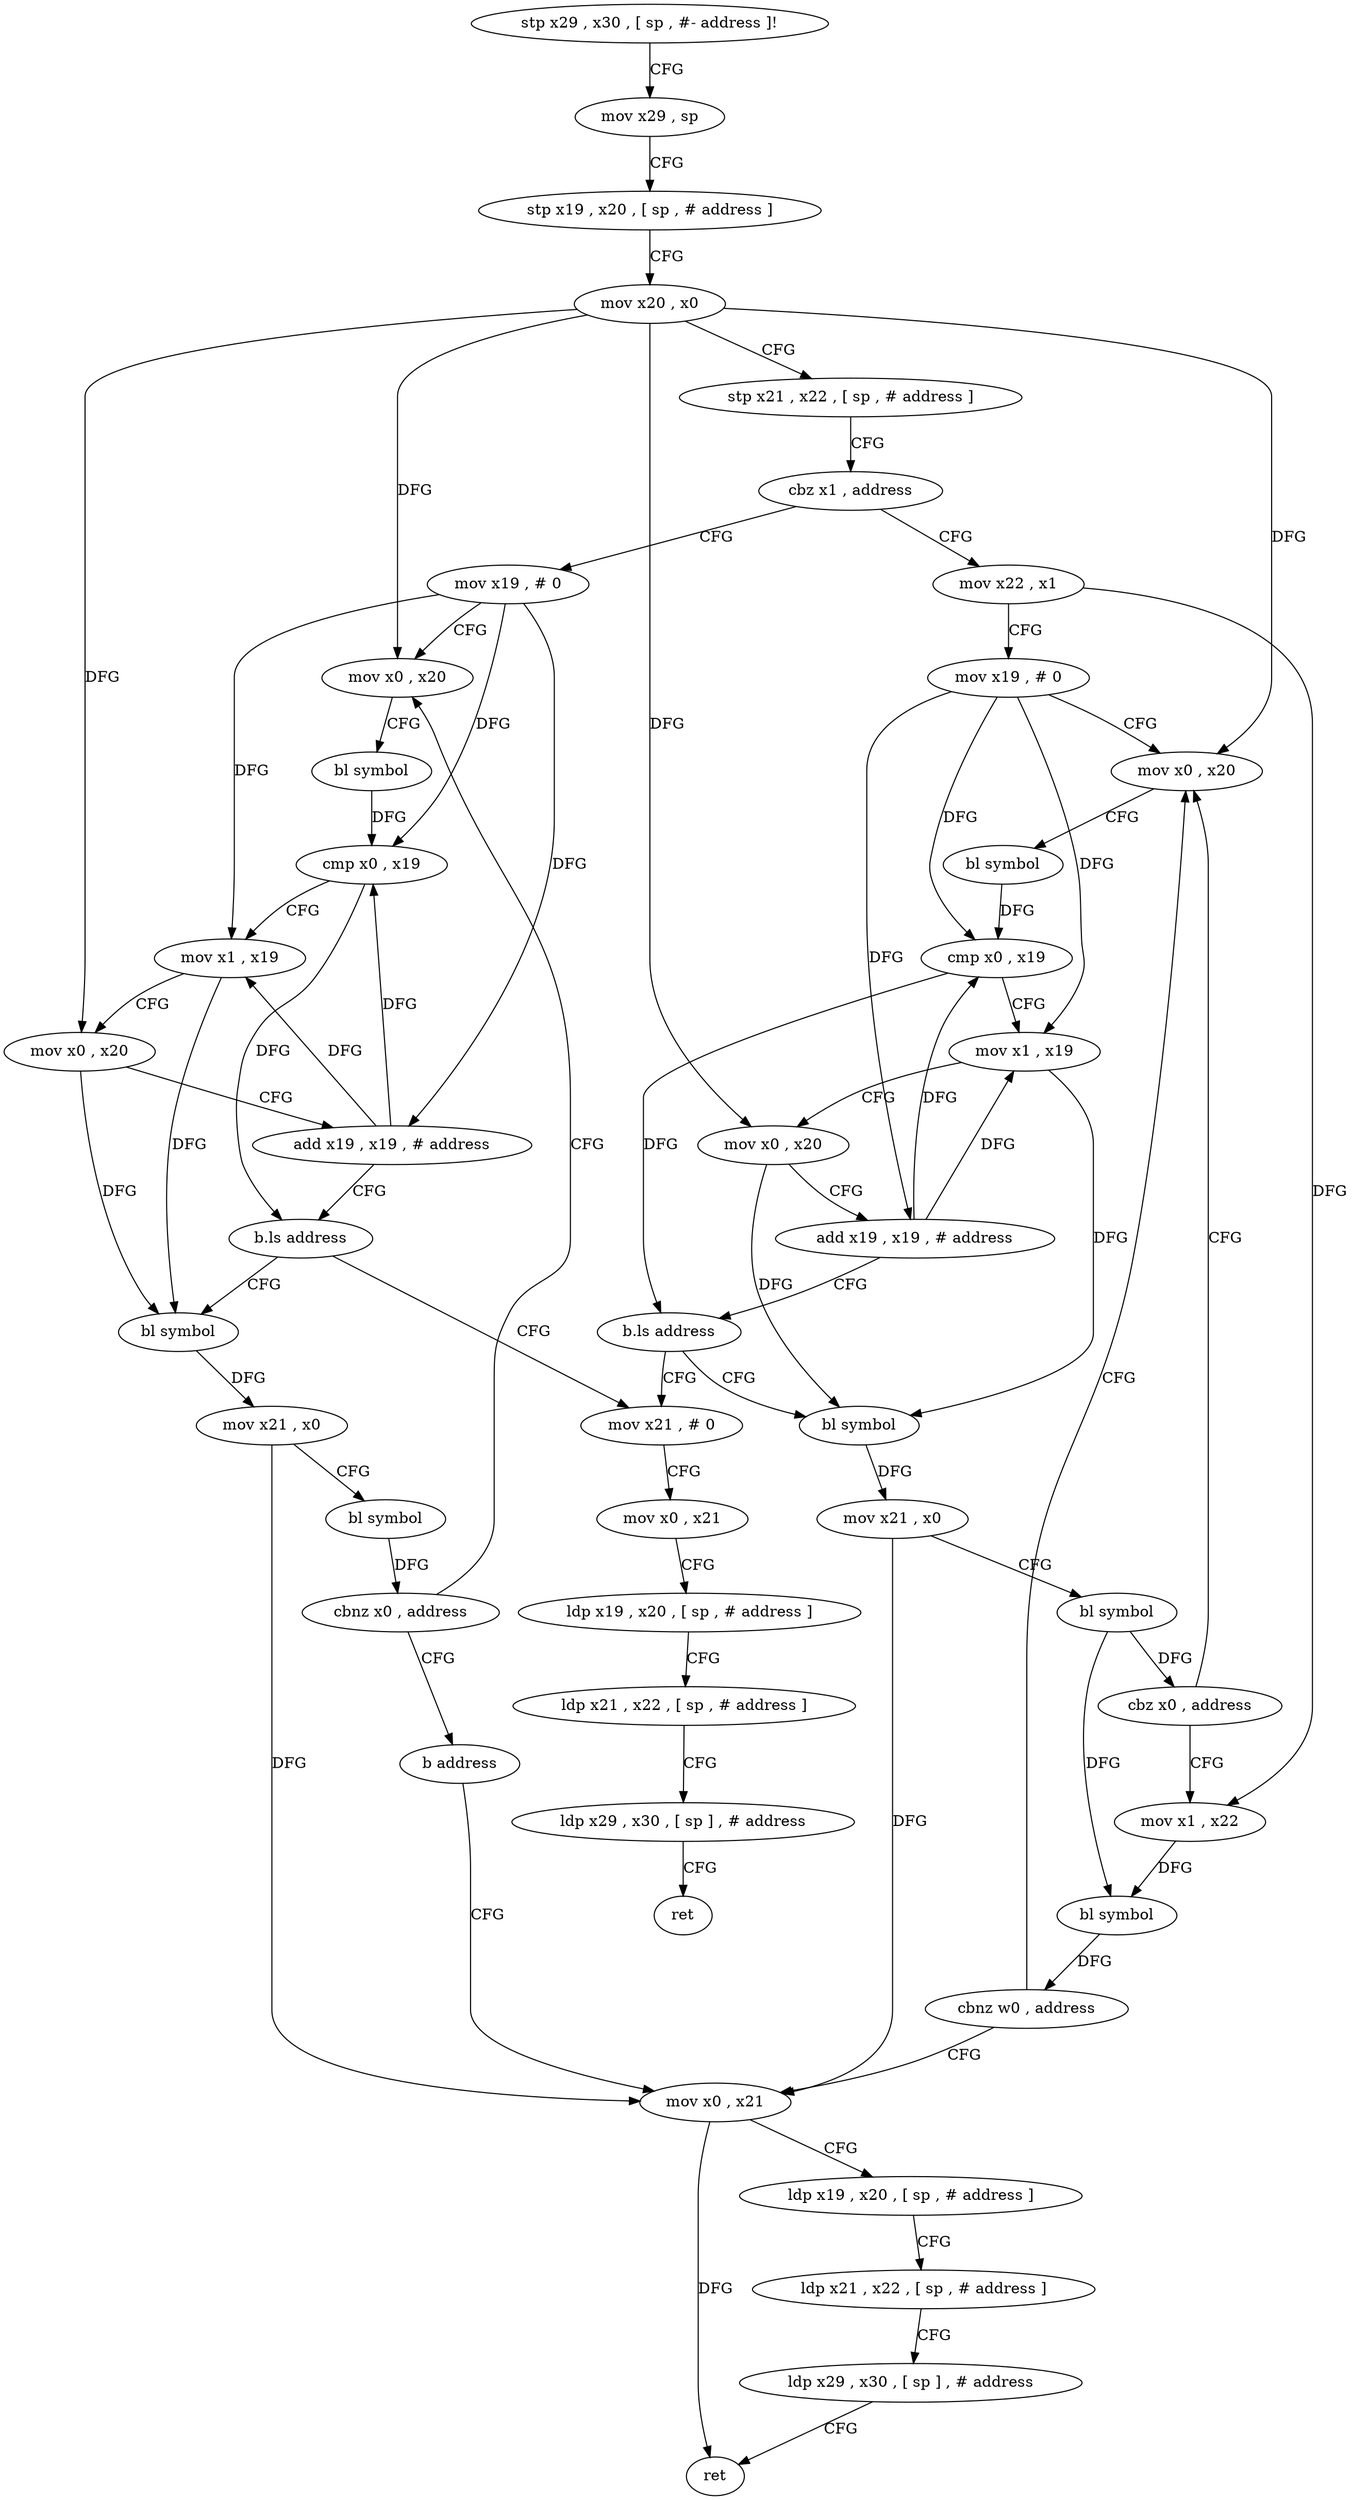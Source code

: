 digraph "func" {
"98256" [label = "stp x29 , x30 , [ sp , #- address ]!" ]
"98260" [label = "mov x29 , sp" ]
"98264" [label = "stp x19 , x20 , [ sp , # address ]" ]
"98268" [label = "mov x20 , x0" ]
"98272" [label = "stp x21 , x22 , [ sp , # address ]" ]
"98276" [label = "cbz x1 , address" ]
"98392" [label = "mov x19 , # 0" ]
"98280" [label = "mov x22 , x1" ]
"98396" [label = "mov x0 , x20" ]
"98284" [label = "mov x19 , # 0" ]
"98288" [label = "mov x0 , x20" ]
"98368" [label = "mov x21 , # 0" ]
"98372" [label = "mov x0 , x21" ]
"98376" [label = "ldp x19 , x20 , [ sp , # address ]" ]
"98380" [label = "ldp x21 , x22 , [ sp , # address ]" ]
"98384" [label = "ldp x29 , x30 , [ sp ] , # address" ]
"98388" [label = "ret" ]
"98424" [label = "bl symbol" ]
"98428" [label = "mov x21 , x0" ]
"98432" [label = "bl symbol" ]
"98436" [label = "cbnz x0 , address" ]
"98440" [label = "b address" ]
"98316" [label = "bl symbol" ]
"98320" [label = "mov x21 , x0" ]
"98324" [label = "bl symbol" ]
"98328" [label = "cbz x0 , address" ]
"98332" [label = "mov x1 , x22" ]
"98400" [label = "bl symbol" ]
"98404" [label = "cmp x0 , x19" ]
"98408" [label = "mov x1 , x19" ]
"98412" [label = "mov x0 , x20" ]
"98416" [label = "add x19 , x19 , # address" ]
"98420" [label = "b.ls address" ]
"98344" [label = "mov x0 , x21" ]
"98292" [label = "bl symbol" ]
"98296" [label = "cmp x0 , x19" ]
"98300" [label = "mov x1 , x19" ]
"98304" [label = "mov x0 , x20" ]
"98308" [label = "add x19 , x19 , # address" ]
"98312" [label = "b.ls address" ]
"98336" [label = "bl symbol" ]
"98340" [label = "cbnz w0 , address" ]
"98348" [label = "ldp x19 , x20 , [ sp , # address ]" ]
"98352" [label = "ldp x21 , x22 , [ sp , # address ]" ]
"98356" [label = "ldp x29 , x30 , [ sp ] , # address" ]
"98360" [label = "ret" ]
"98256" -> "98260" [ label = "CFG" ]
"98260" -> "98264" [ label = "CFG" ]
"98264" -> "98268" [ label = "CFG" ]
"98268" -> "98272" [ label = "CFG" ]
"98268" -> "98396" [ label = "DFG" ]
"98268" -> "98412" [ label = "DFG" ]
"98268" -> "98288" [ label = "DFG" ]
"98268" -> "98304" [ label = "DFG" ]
"98272" -> "98276" [ label = "CFG" ]
"98276" -> "98392" [ label = "CFG" ]
"98276" -> "98280" [ label = "CFG" ]
"98392" -> "98396" [ label = "CFG" ]
"98392" -> "98404" [ label = "DFG" ]
"98392" -> "98408" [ label = "DFG" ]
"98392" -> "98416" [ label = "DFG" ]
"98280" -> "98284" [ label = "CFG" ]
"98280" -> "98332" [ label = "DFG" ]
"98396" -> "98400" [ label = "CFG" ]
"98284" -> "98288" [ label = "CFG" ]
"98284" -> "98296" [ label = "DFG" ]
"98284" -> "98300" [ label = "DFG" ]
"98284" -> "98308" [ label = "DFG" ]
"98288" -> "98292" [ label = "CFG" ]
"98368" -> "98372" [ label = "CFG" ]
"98372" -> "98376" [ label = "CFG" ]
"98376" -> "98380" [ label = "CFG" ]
"98380" -> "98384" [ label = "CFG" ]
"98384" -> "98388" [ label = "CFG" ]
"98424" -> "98428" [ label = "DFG" ]
"98428" -> "98432" [ label = "CFG" ]
"98428" -> "98344" [ label = "DFG" ]
"98432" -> "98436" [ label = "DFG" ]
"98436" -> "98396" [ label = "CFG" ]
"98436" -> "98440" [ label = "CFG" ]
"98440" -> "98344" [ label = "CFG" ]
"98316" -> "98320" [ label = "DFG" ]
"98320" -> "98324" [ label = "CFG" ]
"98320" -> "98344" [ label = "DFG" ]
"98324" -> "98328" [ label = "DFG" ]
"98324" -> "98336" [ label = "DFG" ]
"98328" -> "98288" [ label = "CFG" ]
"98328" -> "98332" [ label = "CFG" ]
"98332" -> "98336" [ label = "DFG" ]
"98400" -> "98404" [ label = "DFG" ]
"98404" -> "98408" [ label = "CFG" ]
"98404" -> "98420" [ label = "DFG" ]
"98408" -> "98412" [ label = "CFG" ]
"98408" -> "98424" [ label = "DFG" ]
"98412" -> "98416" [ label = "CFG" ]
"98412" -> "98424" [ label = "DFG" ]
"98416" -> "98420" [ label = "CFG" ]
"98416" -> "98404" [ label = "DFG" ]
"98416" -> "98408" [ label = "DFG" ]
"98420" -> "98368" [ label = "CFG" ]
"98420" -> "98424" [ label = "CFG" ]
"98344" -> "98348" [ label = "CFG" ]
"98344" -> "98360" [ label = "DFG" ]
"98292" -> "98296" [ label = "DFG" ]
"98296" -> "98300" [ label = "CFG" ]
"98296" -> "98312" [ label = "DFG" ]
"98300" -> "98304" [ label = "CFG" ]
"98300" -> "98316" [ label = "DFG" ]
"98304" -> "98308" [ label = "CFG" ]
"98304" -> "98316" [ label = "DFG" ]
"98308" -> "98312" [ label = "CFG" ]
"98308" -> "98296" [ label = "DFG" ]
"98308" -> "98300" [ label = "DFG" ]
"98312" -> "98368" [ label = "CFG" ]
"98312" -> "98316" [ label = "CFG" ]
"98336" -> "98340" [ label = "DFG" ]
"98340" -> "98288" [ label = "CFG" ]
"98340" -> "98344" [ label = "CFG" ]
"98348" -> "98352" [ label = "CFG" ]
"98352" -> "98356" [ label = "CFG" ]
"98356" -> "98360" [ label = "CFG" ]
}
